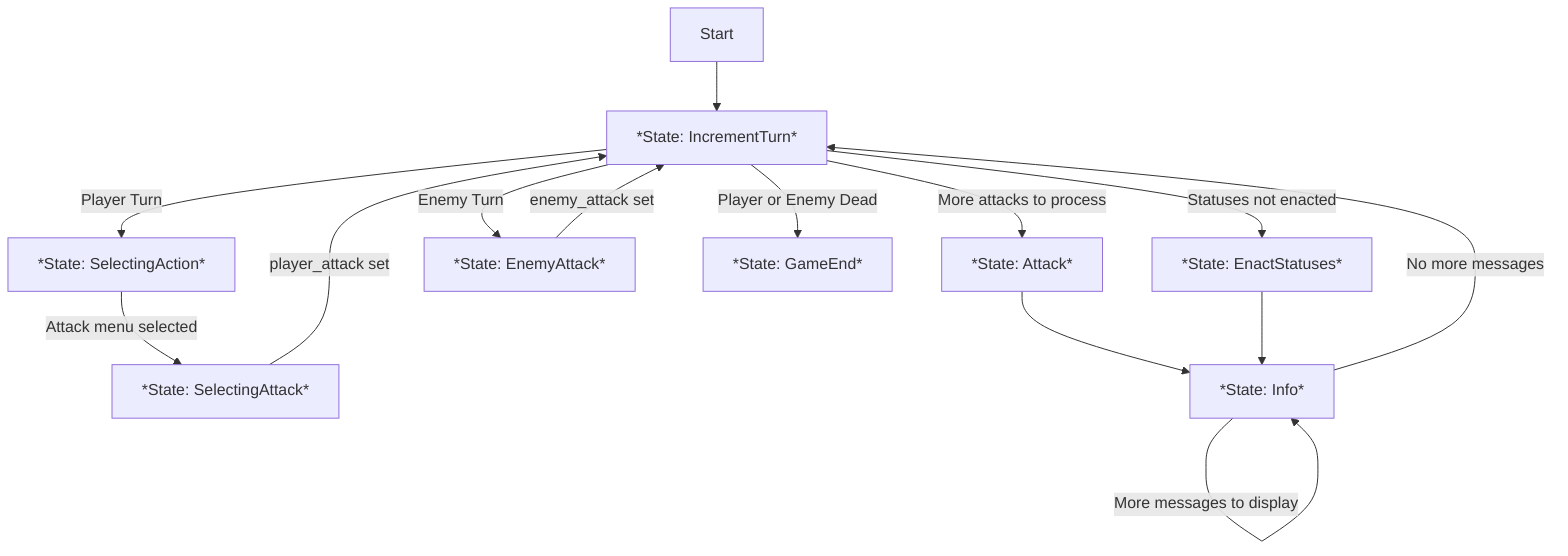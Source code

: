 flowchart TD
  Start
  IncrementTurn[*State: IncrementTurn*]
  SelectingAction[*State: SelectingAction*]
  SelectingAttack[*State: SelectingAttack*]
  Attack[*State: Attack*]
  Info[*State: Info*]
  EnemyAttack[*State: EnemyAttack*]
  GameEnd[*State: GameEnd*]
  EnactStatuses[*State: EnactStatuses*]

  Start --> IncrementTurn

  IncrementTurn --> |Player Turn| SelectingAction
  SelectingAction --> |Attack menu selected| SelectingAttack
  SelectingAttack --> |player_attack set| IncrementTurn

  IncrementTurn --> |Enemy Turn| EnemyAttack
  EnemyAttack --> |enemy_attack set| IncrementTurn

  IncrementTurn --> |More attacks to process| Attack
  Attack --> Info

  IncrementTurn --> |Player or Enemy Dead| GameEnd

  IncrementTurn --> |Statuses not enacted| EnactStatuses

  Info --> |No more messages| IncrementTurn
  Info --> |More messages to display| Info

  EnactStatuses --> Info
